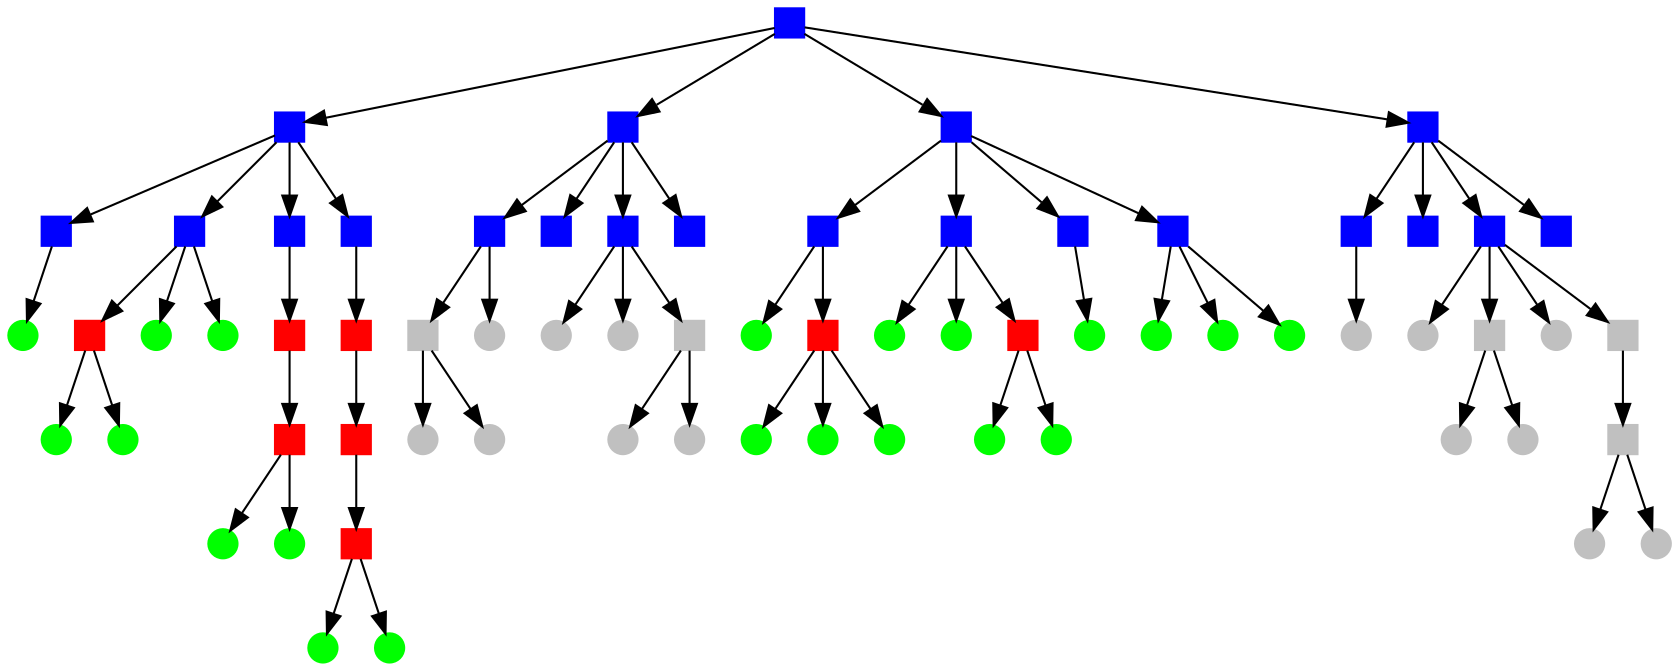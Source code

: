 digraph graphname { 
-1 [label="",shape=box,style=filled,color=blue,width=0.2,height=0.2];
-1 -> -2
-2 [label="",shape=box,style=filled,color=blue,width=0.2,height=0.2];
-2 -> -10
-10 [label="",shape=box,style=filled,color=blue,width=0.2,height=0.2];
-10 -> 0
0 [label="",shape=circle,style=filled,color=green,width=0.2,height=0.2];
-2 -> -11
-11 [label="",shape=box,style=filled,color=blue,width=0.2,height=0.2];
-11 -> -80
-80 [label="",shape=box,style=filled,color=red,width=0.2,height=0.2];
-80 -> 16
16 [label="",shape=circle,style=filled,color=green,width=0.2,height=0.2];
-80 -> 33
33 [label="",shape=circle,style=filled,color=green,width=0.2,height=0.2];
-11 -> 9
9 [label="",shape=circle,style=filled,color=green,width=0.2,height=0.2];
-11 -> 27
27 [label="",shape=circle,style=filled,color=green,width=0.2,height=0.2];
-2 -> -12
-12 [label="",shape=box,style=filled,color=blue,width=0.2,height=0.2];
-12 -> -82
-82 [label="",shape=box,style=filled,color=red,width=0.2,height=0.2];
-82 -> -83
-83 [label="",shape=box,style=filled,color=red,width=0.2,height=0.2];
-83 -> 26
26 [label="",shape=circle,style=filled,color=green,width=0.2,height=0.2];
-83 -> 45
45 [label="",shape=circle,style=filled,color=green,width=0.2,height=0.2];
-2 -> -13
-13 [label="",shape=box,style=filled,color=blue,width=0.2,height=0.2];
-13 -> -84
-84 [label="",shape=box,style=filled,color=red,width=0.2,height=0.2];
-84 -> -85
-85 [label="",shape=box,style=filled,color=red,width=0.2,height=0.2];
-85 -> -86
-86 [label="",shape=box,style=filled,color=red,width=0.2,height=0.2];
-86 -> 49
49 [label="",shape=circle,style=filled,color=green,width=0.2,height=0.2];
-86 -> 24
24 [label="",shape=circle,style=filled,color=green,width=0.2,height=0.2];
-1 -> -3
-3 [label="",shape=box,style=filled,color=blue,width=0.2,height=0.2];
-3 -> -18
-18 [label="",shape=box,style=filled,color=blue,width=0.2,height=0.2];
-18 -> -77
-77 [label="",shape=box,style=filled,color=grey,width=0.2,height=0.2];
-77 -> 8
8 [label="",shape=circle,style=filled,color=grey,width=0.2,height=0.2];
-77 -> 22
22 [label="",shape=circle,style=filled,color=grey,width=0.2,height=0.2];
-18 -> 2
2 [label="",shape=circle,style=filled,color=grey,width=0.2,height=0.2];
-3 -> -19
-19 [label="",shape=box,style=filled,color=blue,width=0.2,height=0.2];
-3 -> -20
-20 [label="",shape=box,style=filled,color=blue,width=0.2,height=0.2];
-20 -> 31
31 [label="",shape=circle,style=filled,color=grey,width=0.2,height=0.2];
-20 -> 17
17 [label="",shape=circle,style=filled,color=grey,width=0.2,height=0.2];
-20 -> -81
-81 [label="",shape=box,style=filled,color=grey,width=0.2,height=0.2];
-81 -> 35
35 [label="",shape=circle,style=filled,color=grey,width=0.2,height=0.2];
-81 -> 37
37 [label="",shape=circle,style=filled,color=grey,width=0.2,height=0.2];
-3 -> -21
-21 [label="",shape=box,style=filled,color=blue,width=0.2,height=0.2];
-1 -> -4
-4 [label="",shape=box,style=filled,color=blue,width=0.2,height=0.2];
-4 -> -26
-26 [label="",shape=box,style=filled,color=blue,width=0.2,height=0.2];
-26 -> 7
7 [label="",shape=circle,style=filled,color=green,width=0.2,height=0.2];
-26 -> -74
-74 [label="",shape=box,style=filled,color=red,width=0.2,height=0.2];
-74 -> 3
3 [label="",shape=circle,style=filled,color=green,width=0.2,height=0.2];
-74 -> 13
13 [label="",shape=circle,style=filled,color=green,width=0.2,height=0.2];
-74 -> 41
41 [label="",shape=circle,style=filled,color=green,width=0.2,height=0.2];
-4 -> -27
-27 [label="",shape=box,style=filled,color=blue,width=0.2,height=0.2];
-27 -> 46
46 [label="",shape=circle,style=filled,color=green,width=0.2,height=0.2];
-27 -> 5
5 [label="",shape=circle,style=filled,color=green,width=0.2,height=0.2];
-27 -> -75
-75 [label="",shape=box,style=filled,color=red,width=0.2,height=0.2];
-75 -> 10
10 [label="",shape=circle,style=filled,color=green,width=0.2,height=0.2];
-75 -> 14
14 [label="",shape=circle,style=filled,color=green,width=0.2,height=0.2];
-4 -> -28
-28 [label="",shape=box,style=filled,color=blue,width=0.2,height=0.2];
-28 -> 20
20 [label="",shape=circle,style=filled,color=green,width=0.2,height=0.2];
-4 -> -29
-29 [label="",shape=box,style=filled,color=blue,width=0.2,height=0.2];
-29 -> 48
48 [label="",shape=circle,style=filled,color=green,width=0.2,height=0.2];
-29 -> 36
36 [label="",shape=circle,style=filled,color=green,width=0.2,height=0.2];
-29 -> 28
28 [label="",shape=circle,style=filled,color=green,width=0.2,height=0.2];
-1 -> -5
-5 [label="",shape=box,style=filled,color=blue,width=0.2,height=0.2];
-5 -> -34
-34 [label="",shape=box,style=filled,color=blue,width=0.2,height=0.2];
-34 -> 43
43 [label="",shape=circle,style=filled,color=grey,width=0.2,height=0.2];
-5 -> -35
-35 [label="",shape=box,style=filled,color=blue,width=0.2,height=0.2];
-5 -> -36
-36 [label="",shape=box,style=filled,color=blue,width=0.2,height=0.2];
-36 -> 47
47 [label="",shape=circle,style=filled,color=grey,width=0.2,height=0.2];
-36 -> -76
-76 [label="",shape=box,style=filled,color=grey,width=0.2,height=0.2];
-76 -> 18
18 [label="",shape=circle,style=filled,color=grey,width=0.2,height=0.2];
-76 -> 21
21 [label="",shape=circle,style=filled,color=grey,width=0.2,height=0.2];
-36 -> 11
11 [label="",shape=circle,style=filled,color=grey,width=0.2,height=0.2];
-36 -> -78
-78 [label="",shape=box,style=filled,color=grey,width=0.2,height=0.2];
-78 -> -79
-79 [label="",shape=box,style=filled,color=grey,width=0.2,height=0.2];
-79 -> 23
23 [label="",shape=circle,style=filled,color=grey,width=0.2,height=0.2];
-79 -> 4
4 [label="",shape=circle,style=filled,color=grey,width=0.2,height=0.2];
-5 -> -37
-37 [label="",shape=box,style=filled,color=blue,width=0.2,height=0.2];
}
